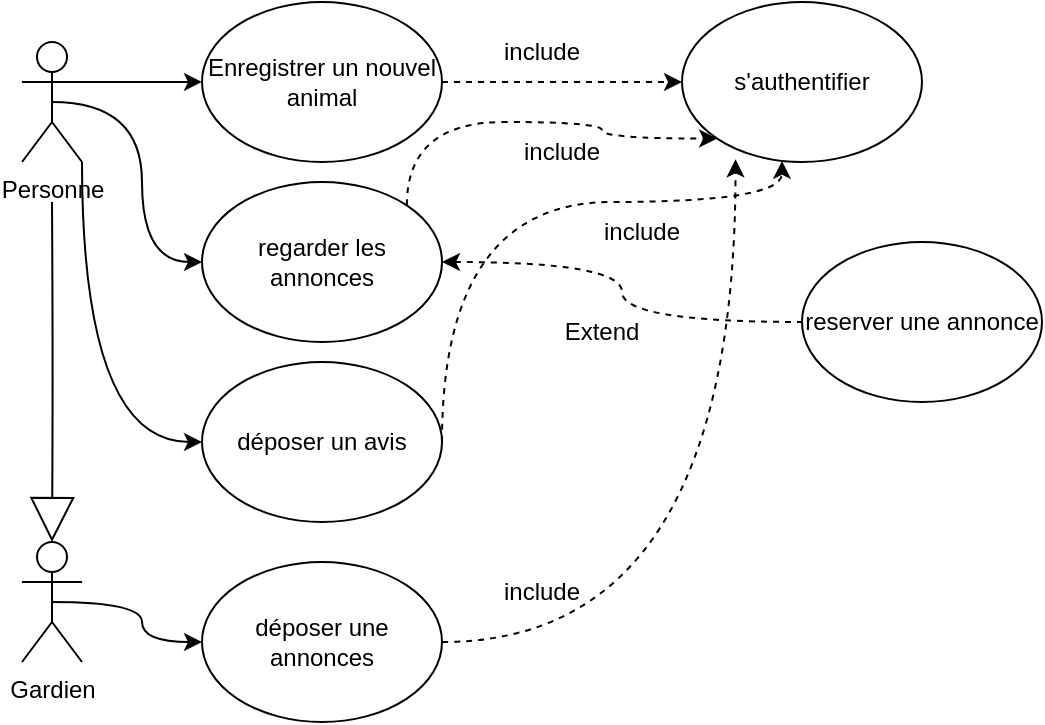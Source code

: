<mxfile version="15.4.0" type="device"><diagram id="Maza5eAupsKd7Yz61sK1" name="Page-1"><mxGraphModel dx="1024" dy="592" grid="1" gridSize="10" guides="1" tooltips="1" connect="1" arrows="1" fold="1" page="1" pageScale="1" pageWidth="827" pageHeight="1169" math="0" shadow="0"><root><mxCell id="0"/><mxCell id="1" parent="0"/><mxCell id="XVlVtPAVwa2ayC4nGnH6-9" style="edgeStyle=orthogonalEdgeStyle;rounded=0;orthogonalLoop=1;jettySize=auto;html=1;exitX=1;exitY=0.333;exitDx=0;exitDy=0;exitPerimeter=0;" edge="1" parent="1" source="XVlVtPAVwa2ayC4nGnH6-1" target="XVlVtPAVwa2ayC4nGnH6-4"><mxGeometry relative="1" as="geometry"/></mxCell><mxCell id="XVlVtPAVwa2ayC4nGnH6-10" style="edgeStyle=orthogonalEdgeStyle;orthogonalLoop=1;jettySize=auto;html=1;exitX=0.5;exitY=0.5;exitDx=0;exitDy=0;exitPerimeter=0;entryX=0;entryY=0.5;entryDx=0;entryDy=0;curved=1;" edge="1" parent="1" source="XVlVtPAVwa2ayC4nGnH6-1" target="XVlVtPAVwa2ayC4nGnH6-8"><mxGeometry relative="1" as="geometry"/></mxCell><mxCell id="XVlVtPAVwa2ayC4nGnH6-15" style="edgeStyle=orthogonalEdgeStyle;curved=1;orthogonalLoop=1;jettySize=auto;html=1;exitX=1;exitY=1;exitDx=0;exitDy=0;exitPerimeter=0;entryX=0;entryY=0.5;entryDx=0;entryDy=0;" edge="1" parent="1" source="XVlVtPAVwa2ayC4nGnH6-1" target="XVlVtPAVwa2ayC4nGnH6-14"><mxGeometry relative="1" as="geometry"/></mxCell><mxCell id="XVlVtPAVwa2ayC4nGnH6-20" style="edgeStyle=orthogonalEdgeStyle;curved=1;orthogonalLoop=1;jettySize=auto;html=1;entryX=0.5;entryY=0;entryDx=0;entryDy=0;entryPerimeter=0;endArrow=block;endFill=0;endSize=20;" edge="1" parent="1" target="XVlVtPAVwa2ayC4nGnH6-2"><mxGeometry relative="1" as="geometry"><mxPoint x="75" y="320" as="sourcePoint"/></mxGeometry></mxCell><mxCell id="XVlVtPAVwa2ayC4nGnH6-1" value="Personne" style="shape=umlActor;verticalLabelPosition=bottom;verticalAlign=top;html=1;outlineConnect=0;" vertex="1" parent="1"><mxGeometry x="60" y="240" width="30" height="60" as="geometry"/></mxCell><mxCell id="XVlVtPAVwa2ayC4nGnH6-23" style="edgeStyle=orthogonalEdgeStyle;curved=1;orthogonalLoop=1;jettySize=auto;html=1;exitX=0.5;exitY=0.5;exitDx=0;exitDy=0;exitPerimeter=0;entryX=0;entryY=0.5;entryDx=0;entryDy=0;startArrow=none;startFill=0;endArrow=classic;endFill=1;endSize=6;strokeColor=#000000;fillColor=#f5f5f5;" edge="1" parent="1" source="XVlVtPAVwa2ayC4nGnH6-2" target="XVlVtPAVwa2ayC4nGnH6-22"><mxGeometry relative="1" as="geometry"/></mxCell><mxCell id="XVlVtPAVwa2ayC4nGnH6-2" value="Gardien" style="shape=umlActor;verticalLabelPosition=bottom;verticalAlign=top;html=1;outlineConnect=0;" vertex="1" parent="1"><mxGeometry x="60" y="490" width="30" height="60" as="geometry"/></mxCell><mxCell id="XVlVtPAVwa2ayC4nGnH6-6" style="edgeStyle=orthogonalEdgeStyle;rounded=0;orthogonalLoop=1;jettySize=auto;html=1;exitX=1;exitY=0.5;exitDx=0;exitDy=0;entryX=0;entryY=0.5;entryDx=0;entryDy=0;dashed=1;" edge="1" parent="1" source="XVlVtPAVwa2ayC4nGnH6-4" target="XVlVtPAVwa2ayC4nGnH6-5"><mxGeometry relative="1" as="geometry"/></mxCell><mxCell id="XVlVtPAVwa2ayC4nGnH6-4" value="Enregistrer un nouvel animal" style="ellipse;whiteSpace=wrap;html=1;" vertex="1" parent="1"><mxGeometry x="150" y="220" width="120" height="80" as="geometry"/></mxCell><mxCell id="XVlVtPAVwa2ayC4nGnH6-5" value="s'authentifier" style="ellipse;whiteSpace=wrap;html=1;" vertex="1" parent="1"><mxGeometry x="390" y="220" width="120" height="80" as="geometry"/></mxCell><mxCell id="XVlVtPAVwa2ayC4nGnH6-7" value="include" style="text;html=1;strokeColor=none;fillColor=none;align=center;verticalAlign=middle;whiteSpace=wrap;rounded=0;" vertex="1" parent="1"><mxGeometry x="290" y="230" width="60" height="30" as="geometry"/></mxCell><mxCell id="XVlVtPAVwa2ayC4nGnH6-11" style="edgeStyle=orthogonalEdgeStyle;orthogonalLoop=1;jettySize=auto;html=1;exitX=1;exitY=0;exitDx=0;exitDy=0;entryX=0;entryY=1;entryDx=0;entryDy=0;dashed=1;curved=1;" edge="1" parent="1" source="XVlVtPAVwa2ayC4nGnH6-8" target="XVlVtPAVwa2ayC4nGnH6-5"><mxGeometry relative="1" as="geometry"><Array as="points"><mxPoint x="252" y="280"/><mxPoint x="350" y="280"/><mxPoint x="350" y="288"/></Array></mxGeometry></mxCell><mxCell id="XVlVtPAVwa2ayC4nGnH6-13" style="edgeStyle=orthogonalEdgeStyle;curved=1;orthogonalLoop=1;jettySize=auto;html=1;exitX=1;exitY=0.5;exitDx=0;exitDy=0;entryX=0;entryY=0.5;entryDx=0;entryDy=0;dashed=1;endArrow=none;endFill=0;startArrow=classic;startFill=1;" edge="1" parent="1" source="XVlVtPAVwa2ayC4nGnH6-8" target="XVlVtPAVwa2ayC4nGnH6-12"><mxGeometry relative="1" as="geometry"/></mxCell><mxCell id="XVlVtPAVwa2ayC4nGnH6-8" value="regarder les annonces" style="ellipse;whiteSpace=wrap;html=1;" vertex="1" parent="1"><mxGeometry x="150" y="310" width="120" height="80" as="geometry"/></mxCell><mxCell id="XVlVtPAVwa2ayC4nGnH6-12" value="reserver une annonce" style="ellipse;whiteSpace=wrap;html=1;" vertex="1" parent="1"><mxGeometry x="450" y="340" width="120" height="80" as="geometry"/></mxCell><mxCell id="XVlVtPAVwa2ayC4nGnH6-16" style="edgeStyle=orthogonalEdgeStyle;curved=1;orthogonalLoop=1;jettySize=auto;html=1;exitX=1;exitY=0.5;exitDx=0;exitDy=0;dashed=1;" edge="1" parent="1" source="XVlVtPAVwa2ayC4nGnH6-14" target="XVlVtPAVwa2ayC4nGnH6-5"><mxGeometry relative="1" as="geometry"><Array as="points"><mxPoint x="270" y="320"/><mxPoint x="440" y="320"/></Array></mxGeometry></mxCell><mxCell id="XVlVtPAVwa2ayC4nGnH6-14" value="déposer un avis" style="ellipse;whiteSpace=wrap;html=1;" vertex="1" parent="1"><mxGeometry x="150" y="400" width="120" height="80" as="geometry"/></mxCell><mxCell id="XVlVtPAVwa2ayC4nGnH6-17" value="include" style="text;html=1;strokeColor=none;fillColor=none;align=center;verticalAlign=middle;whiteSpace=wrap;rounded=0;" vertex="1" parent="1"><mxGeometry x="300" y="280" width="60" height="30" as="geometry"/></mxCell><mxCell id="XVlVtPAVwa2ayC4nGnH6-18" value="include" style="text;html=1;strokeColor=none;fillColor=none;align=center;verticalAlign=middle;whiteSpace=wrap;rounded=0;" vertex="1" parent="1"><mxGeometry x="340" y="320" width="60" height="30" as="geometry"/></mxCell><mxCell id="XVlVtPAVwa2ayC4nGnH6-21" value="Extend" style="text;html=1;strokeColor=none;fillColor=none;align=center;verticalAlign=middle;whiteSpace=wrap;rounded=0;" vertex="1" parent="1"><mxGeometry x="320" y="370" width="60" height="30" as="geometry"/></mxCell><mxCell id="XVlVtPAVwa2ayC4nGnH6-26" style="edgeStyle=orthogonalEdgeStyle;curved=1;orthogonalLoop=1;jettySize=auto;html=1;exitX=1;exitY=0.5;exitDx=0;exitDy=0;entryX=0.223;entryY=0.983;entryDx=0;entryDy=0;entryPerimeter=0;dashed=1;startArrow=none;startFill=0;endArrow=classic;endFill=1;endSize=6;strokeColor=#000000;" edge="1" parent="1" source="XVlVtPAVwa2ayC4nGnH6-22" target="XVlVtPAVwa2ayC4nGnH6-5"><mxGeometry relative="1" as="geometry"/></mxCell><mxCell id="XVlVtPAVwa2ayC4nGnH6-22" value="déposer une annonces" style="ellipse;whiteSpace=wrap;html=1;" vertex="1" parent="1"><mxGeometry x="150" y="500" width="120" height="80" as="geometry"/></mxCell><mxCell id="XVlVtPAVwa2ayC4nGnH6-25" value="include" style="text;html=1;strokeColor=none;fillColor=none;align=center;verticalAlign=middle;whiteSpace=wrap;rounded=0;" vertex="1" parent="1"><mxGeometry x="290" y="500" width="60" height="30" as="geometry"/></mxCell></root></mxGraphModel></diagram></mxfile>